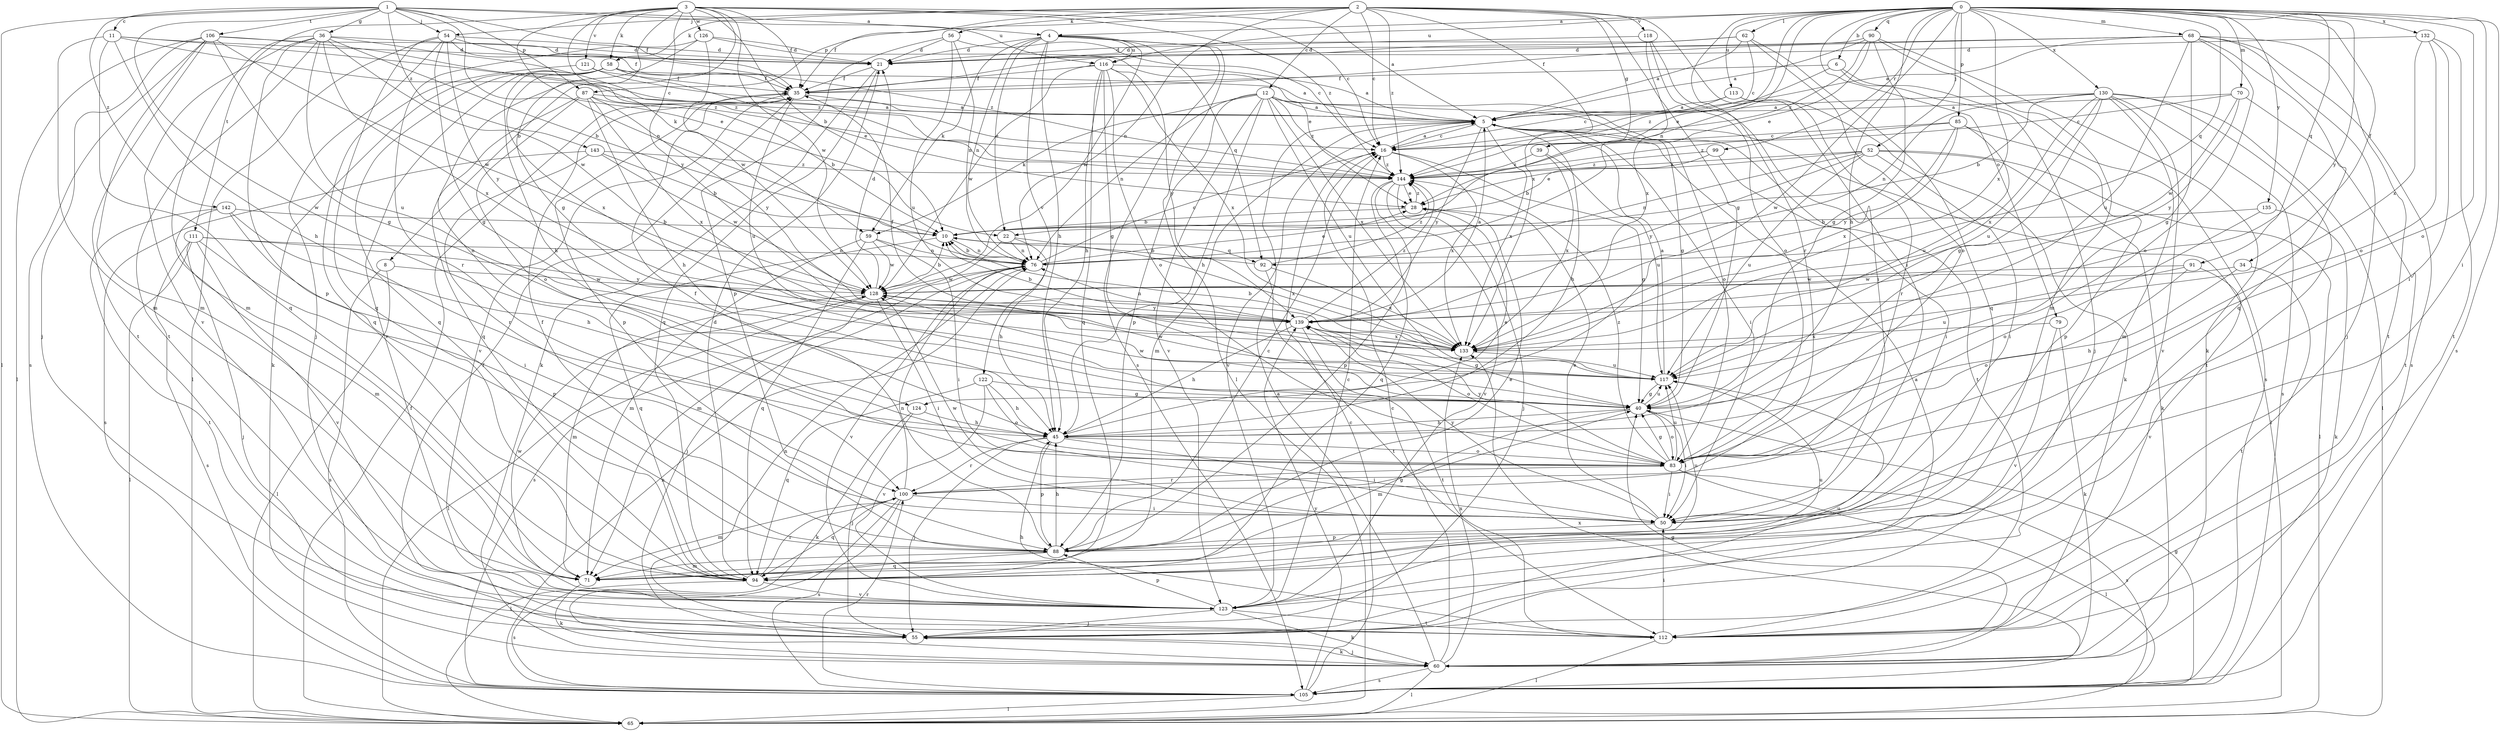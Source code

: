 strict digraph  {
0;
1;
2;
3;
4;
5;
6;
8;
10;
11;
12;
16;
21;
22;
28;
34;
35;
36;
39;
40;
45;
50;
52;
54;
55;
56;
58;
59;
60;
62;
65;
68;
70;
71;
76;
79;
83;
85;
87;
88;
90;
91;
92;
94;
99;
100;
105;
106;
111;
112;
113;
116;
117;
118;
121;
122;
123;
124;
126;
128;
130;
132;
133;
135;
139;
142;
143;
144;
0 -> 4  [label=a];
0 -> 6  [label=b];
0 -> 22  [label=e];
0 -> 34  [label=f];
0 -> 45  [label=h];
0 -> 50  [label=i];
0 -> 52  [label=j];
0 -> 62  [label=l];
0 -> 68  [label=m];
0 -> 70  [label=m];
0 -> 76  [label=n];
0 -> 79  [label=o];
0 -> 83  [label=o];
0 -> 85  [label=p];
0 -> 90  [label=q];
0 -> 91  [label=q];
0 -> 92  [label=q];
0 -> 99  [label=r];
0 -> 100  [label=r];
0 -> 105  [label=s];
0 -> 113  [label=u];
0 -> 116  [label=u];
0 -> 124  [label=w];
0 -> 130  [label=x];
0 -> 132  [label=x];
0 -> 133  [label=x];
0 -> 135  [label=y];
0 -> 139  [label=y];
1 -> 4  [label=a];
1 -> 11  [label=c];
1 -> 22  [label=e];
1 -> 35  [label=f];
1 -> 36  [label=g];
1 -> 54  [label=j];
1 -> 65  [label=l];
1 -> 87  [label=p];
1 -> 106  [label=t];
1 -> 116  [label=u];
1 -> 124  [label=w];
1 -> 142  [label=z];
1 -> 143  [label=z];
2 -> 12  [label=c];
2 -> 16  [label=c];
2 -> 35  [label=f];
2 -> 39  [label=g];
2 -> 40  [label=g];
2 -> 50  [label=i];
2 -> 54  [label=j];
2 -> 56  [label=k];
2 -> 58  [label=k];
2 -> 76  [label=n];
2 -> 87  [label=p];
2 -> 118  [label=v];
2 -> 133  [label=x];
2 -> 144  [label=z];
3 -> 5  [label=a];
3 -> 8  [label=b];
3 -> 10  [label=b];
3 -> 16  [label=c];
3 -> 35  [label=f];
3 -> 40  [label=g];
3 -> 58  [label=k];
3 -> 59  [label=k];
3 -> 76  [label=n];
3 -> 111  [label=t];
3 -> 121  [label=v];
3 -> 126  [label=w];
3 -> 128  [label=w];
3 -> 139  [label=y];
3 -> 144  [label=z];
4 -> 21  [label=d];
4 -> 22  [label=e];
4 -> 45  [label=h];
4 -> 59  [label=k];
4 -> 65  [label=l];
4 -> 76  [label=n];
4 -> 92  [label=q];
4 -> 105  [label=s];
4 -> 116  [label=u];
4 -> 122  [label=v];
4 -> 128  [label=w];
5 -> 16  [label=c];
5 -> 45  [label=h];
5 -> 50  [label=i];
5 -> 65  [label=l];
5 -> 71  [label=m];
5 -> 112  [label=t];
5 -> 123  [label=v];
5 -> 133  [label=x];
5 -> 139  [label=y];
6 -> 35  [label=f];
6 -> 55  [label=j];
6 -> 105  [label=s];
6 -> 144  [label=z];
8 -> 65  [label=l];
8 -> 105  [label=s];
8 -> 128  [label=w];
10 -> 76  [label=n];
10 -> 92  [label=q];
10 -> 94  [label=q];
11 -> 16  [label=c];
11 -> 21  [label=d];
11 -> 45  [label=h];
11 -> 71  [label=m];
11 -> 94  [label=q];
11 -> 144  [label=z];
12 -> 5  [label=a];
12 -> 40  [label=g];
12 -> 45  [label=h];
12 -> 59  [label=k];
12 -> 76  [label=n];
12 -> 83  [label=o];
12 -> 88  [label=p];
12 -> 117  [label=u];
12 -> 123  [label=v];
12 -> 133  [label=x];
12 -> 144  [label=z];
16 -> 5  [label=a];
16 -> 40  [label=g];
16 -> 133  [label=x];
16 -> 144  [label=z];
21 -> 35  [label=f];
21 -> 60  [label=k];
21 -> 94  [label=q];
22 -> 45  [label=h];
22 -> 71  [label=m];
22 -> 76  [label=n];
22 -> 133  [label=x];
28 -> 10  [label=b];
28 -> 144  [label=z];
34 -> 45  [label=h];
34 -> 112  [label=t];
34 -> 128  [label=w];
35 -> 5  [label=a];
35 -> 88  [label=p];
35 -> 117  [label=u];
35 -> 123  [label=v];
36 -> 10  [label=b];
36 -> 21  [label=d];
36 -> 71  [label=m];
36 -> 88  [label=p];
36 -> 112  [label=t];
36 -> 117  [label=u];
36 -> 123  [label=v];
36 -> 128  [label=w];
36 -> 133  [label=x];
36 -> 144  [label=z];
39 -> 117  [label=u];
39 -> 133  [label=x];
39 -> 144  [label=z];
40 -> 45  [label=h];
40 -> 50  [label=i];
40 -> 71  [label=m];
40 -> 83  [label=o];
40 -> 117  [label=u];
40 -> 128  [label=w];
45 -> 28  [label=e];
45 -> 50  [label=i];
45 -> 55  [label=j];
45 -> 83  [label=o];
45 -> 88  [label=p];
45 -> 100  [label=r];
50 -> 28  [label=e];
50 -> 88  [label=p];
50 -> 128  [label=w];
50 -> 139  [label=y];
52 -> 28  [label=e];
52 -> 50  [label=i];
52 -> 60  [label=k];
52 -> 65  [label=l];
52 -> 76  [label=n];
52 -> 117  [label=u];
52 -> 139  [label=y];
52 -> 144  [label=z];
54 -> 21  [label=d];
54 -> 35  [label=f];
54 -> 40  [label=g];
54 -> 55  [label=j];
54 -> 65  [label=l];
54 -> 94  [label=q];
54 -> 139  [label=y];
54 -> 144  [label=z];
55 -> 5  [label=a];
55 -> 35  [label=f];
55 -> 60  [label=k];
55 -> 76  [label=n];
55 -> 117  [label=u];
56 -> 16  [label=c];
56 -> 21  [label=d];
56 -> 76  [label=n];
56 -> 88  [label=p];
56 -> 117  [label=u];
58 -> 5  [label=a];
58 -> 28  [label=e];
58 -> 35  [label=f];
58 -> 45  [label=h];
58 -> 60  [label=k];
58 -> 94  [label=q];
58 -> 123  [label=v];
58 -> 133  [label=x];
59 -> 50  [label=i];
59 -> 71  [label=m];
59 -> 76  [label=n];
59 -> 94  [label=q];
59 -> 128  [label=w];
60 -> 5  [label=a];
60 -> 16  [label=c];
60 -> 40  [label=g];
60 -> 55  [label=j];
60 -> 65  [label=l];
60 -> 105  [label=s];
60 -> 133  [label=x];
62 -> 5  [label=a];
62 -> 16  [label=c];
62 -> 21  [label=d];
62 -> 35  [label=f];
62 -> 83  [label=o];
62 -> 94  [label=q];
65 -> 35  [label=f];
68 -> 5  [label=a];
68 -> 21  [label=d];
68 -> 35  [label=f];
68 -> 40  [label=g];
68 -> 55  [label=j];
68 -> 83  [label=o];
68 -> 94  [label=q];
68 -> 105  [label=s];
68 -> 112  [label=t];
68 -> 117  [label=u];
70 -> 5  [label=a];
70 -> 16  [label=c];
70 -> 112  [label=t];
70 -> 128  [label=w];
70 -> 139  [label=y];
71 -> 60  [label=k];
76 -> 10  [label=b];
76 -> 16  [label=c];
76 -> 28  [label=e];
76 -> 55  [label=j];
76 -> 105  [label=s];
76 -> 123  [label=v];
76 -> 128  [label=w];
79 -> 60  [label=k];
79 -> 123  [label=v];
79 -> 133  [label=x];
83 -> 40  [label=g];
83 -> 50  [label=i];
83 -> 65  [label=l];
83 -> 100  [label=r];
83 -> 105  [label=s];
83 -> 117  [label=u];
83 -> 139  [label=y];
83 -> 144  [label=z];
85 -> 16  [label=c];
85 -> 88  [label=p];
85 -> 117  [label=u];
85 -> 133  [label=x];
85 -> 139  [label=y];
85 -> 144  [label=z];
87 -> 5  [label=a];
87 -> 10  [label=b];
87 -> 45  [label=h];
87 -> 83  [label=o];
87 -> 94  [label=q];
87 -> 133  [label=x];
87 -> 139  [label=y];
88 -> 16  [label=c];
88 -> 28  [label=e];
88 -> 35  [label=f];
88 -> 40  [label=g];
88 -> 45  [label=h];
88 -> 71  [label=m];
88 -> 76  [label=n];
88 -> 94  [label=q];
88 -> 117  [label=u];
90 -> 5  [label=a];
90 -> 21  [label=d];
90 -> 28  [label=e];
90 -> 40  [label=g];
90 -> 60  [label=k];
90 -> 71  [label=m];
90 -> 144  [label=z];
91 -> 83  [label=o];
91 -> 117  [label=u];
91 -> 123  [label=v];
91 -> 128  [label=w];
92 -> 10  [label=b];
92 -> 112  [label=t];
92 -> 133  [label=x];
92 -> 144  [label=z];
94 -> 21  [label=d];
94 -> 100  [label=r];
94 -> 105  [label=s];
94 -> 117  [label=u];
94 -> 123  [label=v];
99 -> 10  [label=b];
99 -> 50  [label=i];
99 -> 144  [label=z];
100 -> 35  [label=f];
100 -> 50  [label=i];
100 -> 65  [label=l];
100 -> 71  [label=m];
100 -> 94  [label=q];
100 -> 105  [label=s];
105 -> 16  [label=c];
105 -> 40  [label=g];
105 -> 65  [label=l];
105 -> 76  [label=n];
105 -> 100  [label=r];
105 -> 133  [label=x];
105 -> 139  [label=y];
106 -> 21  [label=d];
106 -> 40  [label=g];
106 -> 55  [label=j];
106 -> 65  [label=l];
106 -> 71  [label=m];
106 -> 105  [label=s];
106 -> 112  [label=t];
106 -> 128  [label=w];
106 -> 144  [label=z];
111 -> 55  [label=j];
111 -> 65  [label=l];
111 -> 76  [label=n];
111 -> 88  [label=p];
111 -> 105  [label=s];
111 -> 123  [label=v];
111 -> 139  [label=y];
112 -> 45  [label=h];
112 -> 50  [label=i];
112 -> 65  [label=l];
113 -> 5  [label=a];
113 -> 16  [label=c];
113 -> 60  [label=k];
113 -> 100  [label=r];
116 -> 5  [label=a];
116 -> 35  [label=f];
116 -> 40  [label=g];
116 -> 45  [label=h];
116 -> 83  [label=o];
116 -> 94  [label=q];
116 -> 128  [label=w];
116 -> 133  [label=x];
116 -> 139  [label=y];
117 -> 5  [label=a];
117 -> 40  [label=g];
117 -> 128  [label=w];
118 -> 21  [label=d];
118 -> 50  [label=i];
118 -> 83  [label=o];
118 -> 133  [label=x];
121 -> 5  [label=a];
121 -> 35  [label=f];
121 -> 94  [label=q];
122 -> 40  [label=g];
122 -> 45  [label=h];
122 -> 83  [label=o];
122 -> 94  [label=q];
122 -> 123  [label=v];
123 -> 16  [label=c];
123 -> 55  [label=j];
123 -> 60  [label=k];
123 -> 88  [label=p];
123 -> 112  [label=t];
123 -> 128  [label=w];
124 -> 45  [label=h];
124 -> 55  [label=j];
124 -> 60  [label=k];
126 -> 21  [label=d];
126 -> 28  [label=e];
126 -> 83  [label=o];
126 -> 100  [label=r];
126 -> 128  [label=w];
128 -> 10  [label=b];
128 -> 21  [label=d];
128 -> 50  [label=i];
128 -> 65  [label=l];
128 -> 71  [label=m];
128 -> 139  [label=y];
130 -> 5  [label=a];
130 -> 10  [label=b];
130 -> 40  [label=g];
130 -> 65  [label=l];
130 -> 71  [label=m];
130 -> 76  [label=n];
130 -> 105  [label=s];
130 -> 112  [label=t];
130 -> 117  [label=u];
130 -> 123  [label=v];
130 -> 133  [label=x];
132 -> 21  [label=d];
132 -> 50  [label=i];
132 -> 83  [label=o];
132 -> 112  [label=t];
132 -> 133  [label=x];
133 -> 10  [label=b];
133 -> 35  [label=f];
133 -> 117  [label=u];
135 -> 10  [label=b];
135 -> 60  [label=k];
135 -> 83  [label=o];
139 -> 5  [label=a];
139 -> 10  [label=b];
139 -> 40  [label=g];
139 -> 45  [label=h];
139 -> 76  [label=n];
139 -> 83  [label=o];
139 -> 112  [label=t];
139 -> 133  [label=x];
139 -> 144  [label=z];
142 -> 10  [label=b];
142 -> 45  [label=h];
142 -> 50  [label=i];
142 -> 71  [label=m];
142 -> 112  [label=t];
143 -> 10  [label=b];
143 -> 100  [label=r];
143 -> 105  [label=s];
143 -> 128  [label=w];
143 -> 144  [label=z];
144 -> 28  [label=e];
144 -> 55  [label=j];
144 -> 88  [label=p];
144 -> 94  [label=q];
144 -> 123  [label=v];
}

